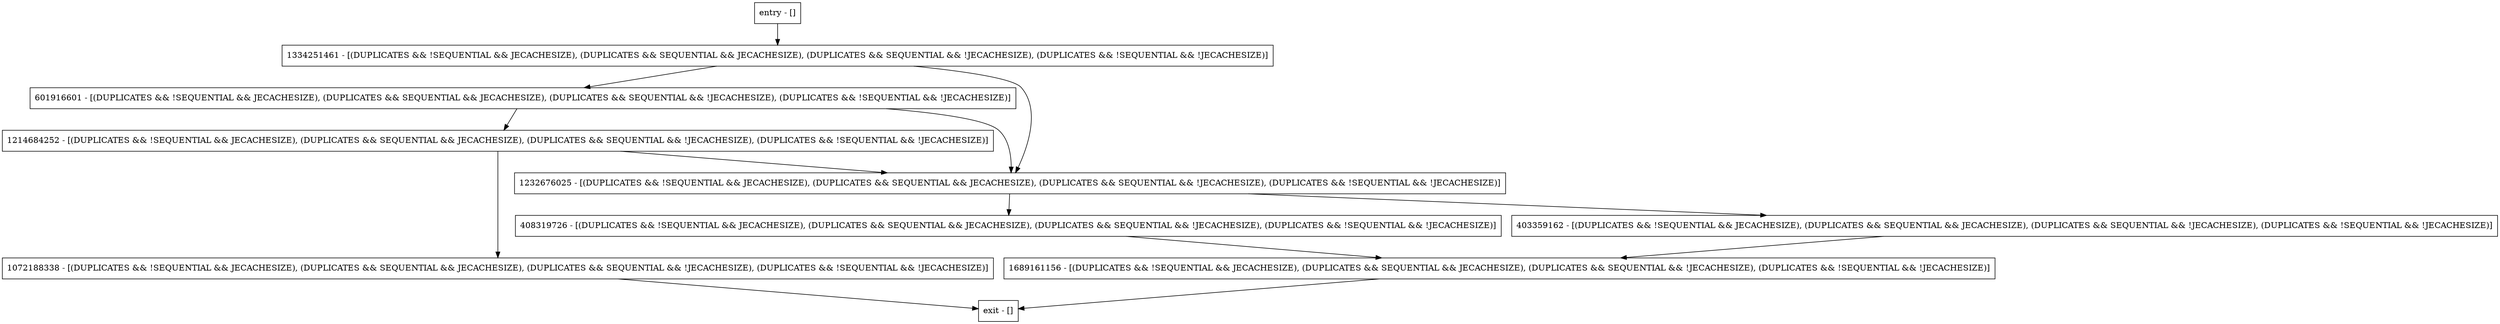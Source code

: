 digraph isBINDelta {
node [shape=record];
1334251461 [label="1334251461 - [(DUPLICATES && !SEQUENTIAL && JECACHESIZE), (DUPLICATES && SEQUENTIAL && JECACHESIZE), (DUPLICATES && SEQUENTIAL && !JECACHESIZE), (DUPLICATES && !SEQUENTIAL && !JECACHESIZE)]"];
entry [label="entry - []"];
exit [label="exit - []"];
403359162 [label="403359162 - [(DUPLICATES && !SEQUENTIAL && JECACHESIZE), (DUPLICATES && SEQUENTIAL && JECACHESIZE), (DUPLICATES && SEQUENTIAL && !JECACHESIZE), (DUPLICATES && !SEQUENTIAL && !JECACHESIZE)]"];
601916601 [label="601916601 - [(DUPLICATES && !SEQUENTIAL && JECACHESIZE), (DUPLICATES && SEQUENTIAL && JECACHESIZE), (DUPLICATES && SEQUENTIAL && !JECACHESIZE), (DUPLICATES && !SEQUENTIAL && !JECACHESIZE)]"];
1072188338 [label="1072188338 - [(DUPLICATES && !SEQUENTIAL && JECACHESIZE), (DUPLICATES && SEQUENTIAL && JECACHESIZE), (DUPLICATES && SEQUENTIAL && !JECACHESIZE), (DUPLICATES && !SEQUENTIAL && !JECACHESIZE)]"];
1232676025 [label="1232676025 - [(DUPLICATES && !SEQUENTIAL && JECACHESIZE), (DUPLICATES && SEQUENTIAL && JECACHESIZE), (DUPLICATES && SEQUENTIAL && !JECACHESIZE), (DUPLICATES && !SEQUENTIAL && !JECACHESIZE)]"];
1214684252 [label="1214684252 - [(DUPLICATES && !SEQUENTIAL && JECACHESIZE), (DUPLICATES && SEQUENTIAL && JECACHESIZE), (DUPLICATES && SEQUENTIAL && !JECACHESIZE), (DUPLICATES && !SEQUENTIAL && !JECACHESIZE)]"];
408319726 [label="408319726 - [(DUPLICATES && !SEQUENTIAL && JECACHESIZE), (DUPLICATES && SEQUENTIAL && JECACHESIZE), (DUPLICATES && SEQUENTIAL && !JECACHESIZE), (DUPLICATES && !SEQUENTIAL && !JECACHESIZE)]"];
1689161156 [label="1689161156 - [(DUPLICATES && !SEQUENTIAL && JECACHESIZE), (DUPLICATES && SEQUENTIAL && JECACHESIZE), (DUPLICATES && SEQUENTIAL && !JECACHESIZE), (DUPLICATES && !SEQUENTIAL && !JECACHESIZE)]"];
entry;
exit;
1334251461 -> 601916601;
1334251461 -> 1232676025;
entry -> 1334251461;
403359162 -> 1689161156;
601916601 -> 1232676025;
601916601 -> 1214684252;
1072188338 -> exit;
1232676025 -> 403359162;
1232676025 -> 408319726;
1214684252 -> 1072188338;
1214684252 -> 1232676025;
408319726 -> 1689161156;
1689161156 -> exit;
}
